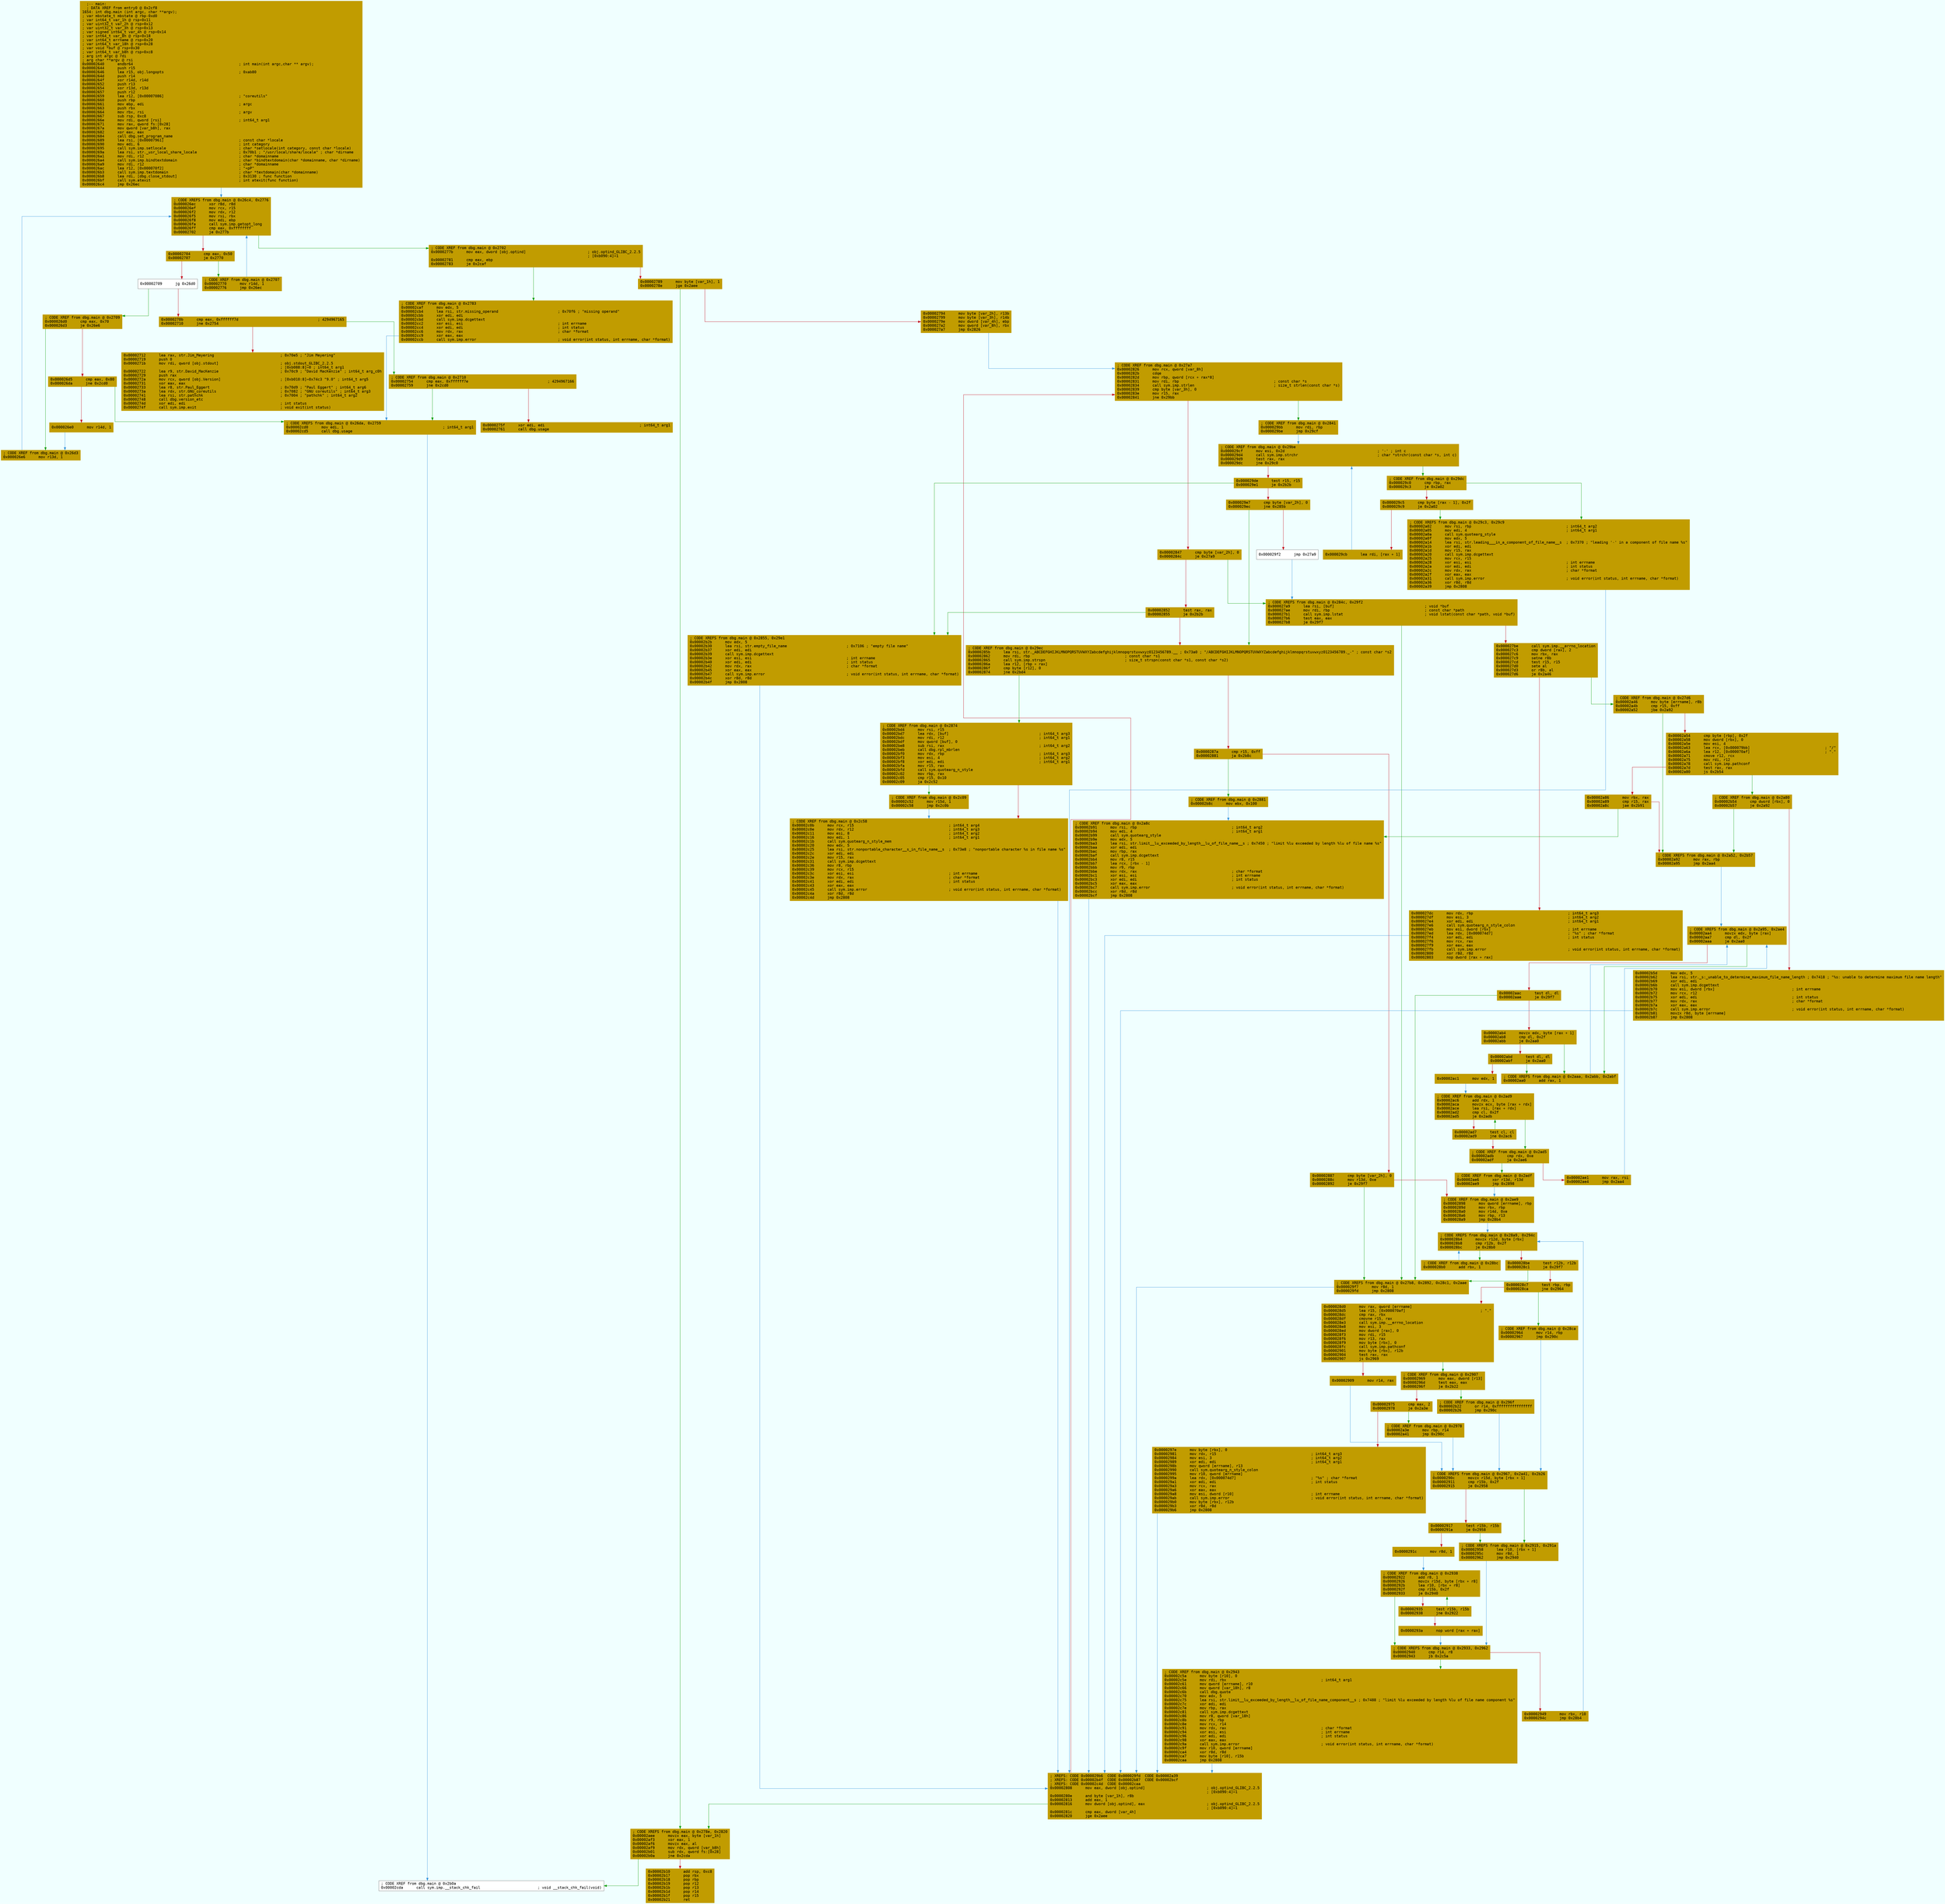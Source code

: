 digraph code {
	graph [bgcolor=azure fontsize=8 fontname="Courier" splines="ortho"];
	node [fillcolor=gray style=filled shape=box];
	edge [arrowhead="normal"];
	"0x00002640" [URL="dbg.main/0x00002640", fillcolor="#c19c00",color="#c19c00", fontname="Courier",label="  ;-- main:\l  ; DATA XREF from entry0 @ 0x2cf8\l1654: int dbg.main (int argc, char **argv);\l; var mbstate_t mbstate @ rbp-0xd0\l; var int64_t var_1h @ rsp+0x11\l; var uint32_t var_2h @ rsp+0x12\l; var uint32_t var_3h @ rsp+0x13\l; var signed int64_t var_4h @ rsp+0x14\l; var int64_t var_8h @ rsp+0x18\l; var int64_t errname @ rsp+0x20\l; var int64_t var_18h @ rsp+0x28\l; var void *buf @ rsp+0x30\l; var int64_t var_b8h @ rsp+0xc8\l; arg int argc @ rdi\l; arg char **argv @ rsi\l0x00002640      endbr64                                                ; int main(int argc,char ** argv);\l0x00002644      push r15\l0x00002646      lea r15, obj.longopts                                  ; 0xab80\l0x0000264d      push r14\l0x0000264f      xor r14d, r14d\l0x00002652      push r13\l0x00002654      xor r13d, r13d\l0x00002657      push r12\l0x00002659      lea r12, [0x00007086]                                  ; \"coreutils\"\l0x00002660      push rbp\l0x00002661      mov ebp, edi                                           ; argc\l0x00002663      push rbx\l0x00002664      mov rbx, rsi                                           ; argv\l0x00002667      sub rsp, 0xc8\l0x0000266e      mov rdi, qword [rsi]                                   ; int64_t arg1\l0x00002671      mov rax, qword fs:[0x28]\l0x0000267a      mov qword [var_b8h], rax\l0x00002682      xor eax, eax\l0x00002684      call dbg.set_program_name\l0x00002689      lea rsi, [0x00007961]                                  ; const char *locale\l0x00002690      mov edi, 6                                             ; int category\l0x00002695      call sym.imp.setlocale                                 ; char *setlocale(int category, const char *locale)\l0x0000269a      lea rsi, str._usr_local_share_locale                   ; 0x70b1 ; \"/usr/local/share/locale\" ; char *dirname\l0x000026a1      mov rdi, r12                                           ; char *domainname\l0x000026a4      call sym.imp.bindtextdomain                            ; char *bindtextdomain(char *domainname, char *dirname)\l0x000026a9      mov rdi, r12                                           ; char *domainname\l0x000026ac      lea r12, [0x000070f2]                                  ; \"+pP\"\l0x000026b3      call sym.imp.textdomain                                ; char *textdomain(char *domainname)\l0x000026b8      lea rdi, [dbg.close_stdout]                            ; 0x3130 ; func function\l0x000026bf      call sym.atexit                                        ; int atexit(func function)\l0x000026c4      jmp 0x26ec\l"]
	"0x000026d0" [URL="dbg.main/0x000026d0", fillcolor="#c19c00",color="#c19c00", fontname="Courier",label="; CODE XREF from dbg.main @ 0x2709\l0x000026d0      cmp eax, 0x70\l0x000026d3      je 0x26e6\l"]
	"0x000026d5" [URL="dbg.main/0x000026d5", fillcolor="#c19c00",color="#c19c00", fontname="Courier",label="0x000026d5      cmp eax, 0x80\l0x000026da      jne 0x2cd0\l"]
	"0x000026e0" [URL="dbg.main/0x000026e0", fillcolor="#c19c00",color="#c19c00", fontname="Courier",label="0x000026e0      mov r14d, 1\l"]
	"0x000026e6" [URL="dbg.main/0x000026e6", fillcolor="#c19c00",color="#c19c00", fontname="Courier",label="; CODE XREF from dbg.main @ 0x26d3\l0x000026e6      mov r13d, 1\l"]
	"0x000026ec" [URL="dbg.main/0x000026ec", fillcolor="#c19c00",color="#c19c00", fontname="Courier",label="; CODE XREFS from dbg.main @ 0x26c4, 0x2776\l0x000026ec      xor r8d, r8d\l0x000026ef      mov rcx, r15\l0x000026f2      mov rdx, r12\l0x000026f5      mov rsi, rbx\l0x000026f8      mov edi, ebp\l0x000026fa      call sym.imp.getopt_long\l0x000026ff      cmp eax, 0xffffffff\l0x00002702      je 0x277b\l"]
	"0x00002704" [URL="dbg.main/0x00002704", fillcolor="#c19c00",color="#c19c00", fontname="Courier",label="0x00002704      cmp eax, 0x50\l0x00002707      je 0x2770\l"]
	"0x00002709" [URL="dbg.main/0x00002709", fillcolor="white",color="#767676", fontname="Courier",label="0x00002709      jg 0x26d0\l"]
	"0x0000270b" [URL="dbg.main/0x0000270b", fillcolor="#c19c00",color="#c19c00", fontname="Courier",label="0x0000270b      cmp eax, 0xffffff7d                                    ; 4294967165\l0x00002710      jne 0x2754\l"]
	"0x00002712" [URL="dbg.main/0x00002712", fillcolor="#c19c00",color="#c19c00", fontname="Courier",label="0x00002712      lea rax, str.Jim_Meyering                              ; 0x70e5 ; \"Jim Meyering\"\l0x00002719      push 0\l0x0000271b      mov rdi, qword [obj.stdout]                            ; obj.stdout_GLIBC_2.2.5\l                                                                       ; [0xb088:8]=0 ; int64_t arg1\l0x00002722      lea r9, str.David_MacKenzie                            ; 0x70c9 ; \"David MacKenzie\" ; int64_t arg_c0h\l0x00002729      push rax\l0x0000272a      mov rcx, qword [obj.Version]                           ; [0xb010:8]=0x74c3 \"9.0\" ; int64_t arg5\l0x00002731      xor eax, eax\l0x00002733      lea r8, str.Paul_Eggert                                ; 0x70d9 ; \"Paul Eggert\" ; int64_t arg6\l0x0000273a      lea rdx, str.GNU_coreutils                             ; 0x7082 ; \"GNU coreutils\" ; int64_t arg3\l0x00002741      lea rsi, str.pathchk                                   ; 0x7004 ; \"pathchk\" ; int64_t arg2\l0x00002748      call dbg.version_etc\l0x0000274d      xor edi, edi                                           ; int status\l0x0000274f      call sym.imp.exit                                      ; void exit(int status)\l"]
	"0x00002754" [URL="dbg.main/0x00002754", fillcolor="#c19c00",color="#c19c00", fontname="Courier",label="; CODE XREF from dbg.main @ 0x2710\l0x00002754      cmp eax, 0xffffff7e                                    ; 4294967166\l0x00002759      jne 0x2cd0\l"]
	"0x0000275f" [URL="dbg.main/0x0000275f", fillcolor="#c19c00",color="#c19c00", fontname="Courier",label="0x0000275f      xor edi, edi                                           ; int64_t arg1\l0x00002761      call dbg.usage\l"]
	"0x00002770" [URL="dbg.main/0x00002770", fillcolor="#c19c00",color="#c19c00", fontname="Courier",label="; CODE XREF from dbg.main @ 0x2707\l0x00002770      mov r14d, 1\l0x00002776      jmp 0x26ec\l"]
	"0x0000277b" [URL="dbg.main/0x0000277b", fillcolor="#c19c00",color="#c19c00", fontname="Courier",label="; CODE XREF from dbg.main @ 0x2702\l0x0000277b      mov eax, dword [obj.optind]                            ; obj.optind_GLIBC_2.2.5\l                                                                       ; [0xb090:4]=1\l0x00002781      cmp eax, ebp\l0x00002783      je 0x2caf\l"]
	"0x00002789" [URL="dbg.main/0x00002789", fillcolor="#c19c00",color="#c19c00", fontname="Courier",label="0x00002789      mov byte [var_1h], 1\l0x0000278e      jge 0x2aee\l"]
	"0x00002794" [URL="dbg.main/0x00002794", fillcolor="#c19c00",color="#c19c00", fontname="Courier",label="0x00002794      mov byte [var_2h], r13b\l0x00002799      mov byte [var_3h], r14b\l0x0000279e      mov dword [var_4h], ebp\l0x000027a2      mov qword [var_8h], rbx\l0x000027a7      jmp 0x2826\l"]
	"0x000027a9" [URL="dbg.main/0x000027a9", fillcolor="#c19c00",color="#c19c00", fontname="Courier",label="; CODE XREFS from dbg.main @ 0x284c, 0x29f2\l0x000027a9      lea rsi, [buf]                                         ; void *buf\l0x000027ae      mov rdi, rbp                                           ; const char *path\l0x000027b1      call sym.imp.lstat                                     ; void lstat(const char *path, void *buf)\l0x000027b6      test eax, eax\l0x000027b8      je 0x29f7\l"]
	"0x000027be" [URL="dbg.main/0x000027be", fillcolor="#c19c00",color="#c19c00", fontname="Courier",label="0x000027be      call sym.imp.__errno_location\l0x000027c3      cmp dword [rax], 2\l0x000027c6      mov rbx, rax\l0x000027c9      setne r8b\l0x000027cd      test r15, r15\l0x000027d0      sete al\l0x000027d3      or r8b, al\l0x000027d6      je 0x2a46\l"]
	"0x000027dc" [URL="dbg.main/0x000027dc", fillcolor="#c19c00",color="#c19c00", fontname="Courier",label="0x000027dc      mov rdx, rbp                                           ; int64_t arg3\l0x000027df      mov esi, 3                                             ; int64_t arg2\l0x000027e4      xor edi, edi                                           ; int64_t arg1\l0x000027e6      call sym.quotearg_n_style_colon\l0x000027eb      mov esi, dword [rbx]                                   ; int errname\l0x000027ed      lea rdx, [0x000074d7]                                  ; \"%s\" ; char *format\l0x000027f4      xor edi, edi                                           ; int status\l0x000027f6      mov rcx, rax\l0x000027f9      xor eax, eax\l0x000027fb      call sym.imp.error                                     ; void error(int status, int errname, char *format)\l0x00002800      xor r8d, r8d\l0x00002803      nop dword [rax + rax]\l"]
	"0x00002808" [URL="dbg.main/0x00002808", fillcolor="#c19c00",color="#c19c00", fontname="Courier",label="; XREFS: CODE 0x000029b6  CODE 0x000029fd  CODE 0x00002a39  \l; XREFS: CODE 0x00002b4f  CODE 0x00002b87  CODE 0x00002bcf  \l; XREFS: CODE 0x00002c4d  CODE 0x00002caa  \l0x00002808      mov eax, dword [obj.optind]                            ; obj.optind_GLIBC_2.2.5\l                                                                       ; [0xb090:4]=1\l0x0000280e      and byte [var_1h], r8b\l0x00002813      add eax, 1\l0x00002816      mov dword [obj.optind], eax                            ; obj.optind_GLIBC_2.2.5\l                                                                       ; [0xb090:4]=1\l0x0000281c      cmp eax, dword [var_4h]\l0x00002820      jge 0x2aee\l"]
	"0x00002826" [URL="dbg.main/0x00002826", fillcolor="#c19c00",color="#c19c00", fontname="Courier",label="; CODE XREF from dbg.main @ 0x27a7\l0x00002826      mov rcx, qword [var_8h]\l0x0000282b      cdqe\l0x0000282d      mov rbp, qword [rcx + rax*8]\l0x00002831      mov rdi, rbp                                           ; const char *s\l0x00002834      call sym.imp.strlen                                    ; size_t strlen(const char *s)\l0x00002839      cmp byte [var_3h], 0\l0x0000283e      mov r15, rax\l0x00002841      jne 0x29bb\l"]
	"0x00002847" [URL="dbg.main/0x00002847", fillcolor="#c19c00",color="#c19c00", fontname="Courier",label="0x00002847      cmp byte [var_2h], 0\l0x0000284c      je 0x27a9\l"]
	"0x00002852" [URL="dbg.main/0x00002852", fillcolor="#c19c00",color="#c19c00", fontname="Courier",label="0x00002852      test rax, rax\l0x00002855      je 0x2b2b\l"]
	"0x0000285b" [URL="dbg.main/0x0000285b", fillcolor="#c19c00",color="#c19c00", fontname="Courier",label="; CODE XREF from dbg.main @ 0x29ec\l0x0000285b      lea rsi, str._ABCDEFGHIJKLMNOPQRSTUVWXYZabcdefghijklmnopqrstuvwxyz0123456789.__ ; 0x73a0 ; \"/ABCDEFGHIJKLMNOPQRSTUVWXYZabcdefghijklmnopqrstuvwxyz0123456789._-\" ; const char *s2\l0x00002862      mov rdi, rbp                                           ; const char *s1\l0x00002865      call sym.imp.strspn                                    ; size_t strspn(const char *s1, const char *s2)\l0x0000286a      lea r12, [rbp + rax]\l0x0000286f      cmp byte [r12], 0\l0x00002874      jne 0x2bd4\l"]
	"0x0000287a" [URL="dbg.main/0x0000287a", fillcolor="#c19c00",color="#c19c00", fontname="Courier",label="0x0000287a      cmp r15, 0xff\l0x00002881      ja 0x2b8c\l"]
	"0x00002887" [URL="dbg.main/0x00002887", fillcolor="#c19c00",color="#c19c00", fontname="Courier",label="0x00002887      cmp byte [var_2h], 0\l0x0000288c      mov r13d, 0xe\l0x00002892      je 0x29f7\l"]
	"0x00002898" [URL="dbg.main/0x00002898", fillcolor="#c19c00",color="#c19c00", fontname="Courier",label="; CODE XREF from dbg.main @ 0x2ae9\l0x00002898      mov qword [errname], rbp\l0x0000289d      mov rbx, rbp\l0x000028a0      mov r14d, 0xe\l0x000028a6      mov rbp, r13\l0x000028a9      jmp 0x28b4\l"]
	"0x000028b0" [URL="dbg.main/0x000028b0", fillcolor="#c19c00",color="#c19c00", fontname="Courier",label="; CODE XREF from dbg.main @ 0x28bc\l0x000028b0      add rbx, 1\l"]
	"0x000028b4" [URL="dbg.main/0x000028b4", fillcolor="#c19c00",color="#c19c00", fontname="Courier",label="; CODE XREFS from dbg.main @ 0x28a9, 0x294c\l0x000028b4      movzx r12d, byte [rbx]\l0x000028b8      cmp r12b, 0x2f\l0x000028bc      je 0x28b0\l"]
	"0x000028be" [URL="dbg.main/0x000028be", fillcolor="#c19c00",color="#c19c00", fontname="Courier",label="0x000028be      test r12b, r12b\l0x000028c1      je 0x29f7\l"]
	"0x000028c7" [URL="dbg.main/0x000028c7", fillcolor="#c19c00",color="#c19c00", fontname="Courier",label="0x000028c7      test rbp, rbp\l0x000028ca      jne 0x2964\l"]
	"0x000028d0" [URL="dbg.main/0x000028d0", fillcolor="#c19c00",color="#c19c00", fontname="Courier",label="0x000028d0      mov rax, qword [errname]\l0x000028d5      lea r15, [0x000070af]                                  ; \".\"\l0x000028dc      cmp rax, rbx\l0x000028df      cmovne r15, rax\l0x000028e3      call sym.imp.__errno_location\l0x000028e8      mov esi, 3\l0x000028ed      mov dword [rax], 0\l0x000028f3      mov rdi, r15\l0x000028f6      mov r13, rax\l0x000028f9      mov byte [rbx], 0\l0x000028fc      call sym.imp.pathconf\l0x00002901      mov byte [rbx], r12b\l0x00002904      test rax, rax\l0x00002907      js 0x2969\l"]
	"0x00002909" [URL="dbg.main/0x00002909", fillcolor="#c19c00",color="#c19c00", fontname="Courier",label="0x00002909      mov r14, rax\l"]
	"0x0000290c" [URL="dbg.main/0x0000290c", fillcolor="#c19c00",color="#c19c00", fontname="Courier",label="; CODE XREFS from dbg.main @ 0x2967, 0x2a41, 0x2b26\l0x0000290c      movzx r15d, byte [rbx + 1]\l0x00002911      cmp r15b, 0x2f\l0x00002915      je 0x2958\l"]
	"0x00002917" [URL="dbg.main/0x00002917", fillcolor="#c19c00",color="#c19c00", fontname="Courier",label="0x00002917      test r15b, r15b\l0x0000291a      je 0x2958\l"]
	"0x0000291c" [URL="dbg.main/0x0000291c", fillcolor="#c19c00",color="#c19c00", fontname="Courier",label="0x0000291c      mov r8d, 1\l"]
	"0x00002922" [URL="dbg.main/0x00002922", fillcolor="#c19c00",color="#c19c00", fontname="Courier",label="; CODE XREF from dbg.main @ 0x2938\l0x00002922      add r8, 1\l0x00002926      movzx r15d, byte [rbx + r8]\l0x0000292b      lea r10, [rbx + r8]\l0x0000292f      cmp r15b, 0x2f\l0x00002933      je 0x2940\l"]
	"0x00002935" [URL="dbg.main/0x00002935", fillcolor="#c19c00",color="#c19c00", fontname="Courier",label="0x00002935      test r15b, r15b\l0x00002938      jne 0x2922\l"]
	"0x0000293a" [URL="dbg.main/0x0000293a", fillcolor="#c19c00",color="#c19c00", fontname="Courier",label="0x0000293a      nop word [rax + rax]\l"]
	"0x00002940" [URL="dbg.main/0x00002940", fillcolor="#c19c00",color="#c19c00", fontname="Courier",label="; CODE XREFS from dbg.main @ 0x2933, 0x2962\l0x00002940      cmp r14, r8\l0x00002943      jb 0x2c5a\l"]
	"0x00002949" [URL="dbg.main/0x00002949", fillcolor="#c19c00",color="#c19c00", fontname="Courier",label="0x00002949      mov rbx, r10\l0x0000294c      jmp 0x28b4\l"]
	"0x00002958" [URL="dbg.main/0x00002958", fillcolor="#c19c00",color="#c19c00", fontname="Courier",label="; CODE XREFS from dbg.main @ 0x2915, 0x291a\l0x00002958      lea r10, [rbx + 1]\l0x0000295c      mov r8d, 1\l0x00002962      jmp 0x2940\l"]
	"0x00002964" [URL="dbg.main/0x00002964", fillcolor="#c19c00",color="#c19c00", fontname="Courier",label="; CODE XREF from dbg.main @ 0x28ca\l0x00002964      mov r14, rbp\l0x00002967      jmp 0x290c\l"]
	"0x00002969" [URL="dbg.main/0x00002969", fillcolor="#c19c00",color="#c19c00", fontname="Courier",label="; CODE XREF from dbg.main @ 0x2907\l0x00002969      mov eax, dword [r13]\l0x0000296d      test eax, eax\l0x0000296f      je 0x2b22\l"]
	"0x00002975" [URL="dbg.main/0x00002975", fillcolor="#c19c00",color="#c19c00", fontname="Courier",label="0x00002975      cmp eax, 2\l0x00002978      je 0x2a3e\l"]
	"0x0000297e" [URL="dbg.main/0x0000297e", fillcolor="#c19c00",color="#c19c00", fontname="Courier",label="0x0000297e      mov byte [rbx], 0\l0x00002981      mov rdx, r15                                           ; int64_t arg3\l0x00002984      mov esi, 3                                             ; int64_t arg2\l0x00002989      xor edi, edi                                           ; int64_t arg1\l0x0000298b      mov qword [errname], r13\l0x00002990      call sym.quotearg_n_style_colon\l0x00002995      mov r10, qword [errname]\l0x0000299a      lea rdx, [0x000074d7]                                  ; \"%s\" ; char *format\l0x000029a1      xor edi, edi                                           ; int status\l0x000029a3      mov rcx, rax\l0x000029a6      xor eax, eax\l0x000029a8      mov esi, dword [r10]                                   ; int errname\l0x000029ab      call sym.imp.error                                     ; void error(int status, int errname, char *format)\l0x000029b0      mov byte [rbx], r12b\l0x000029b3      xor r8d, r8d\l0x000029b6      jmp 0x2808\l"]
	"0x000029bb" [URL="dbg.main/0x000029bb", fillcolor="#c19c00",color="#c19c00", fontname="Courier",label="; CODE XREF from dbg.main @ 0x2841\l0x000029bb      mov rdi, rbp\l0x000029be      jmp 0x29cf\l"]
	"0x000029c0" [URL="dbg.main/0x000029c0", fillcolor="#c19c00",color="#c19c00", fontname="Courier",label="; CODE XREF from dbg.main @ 0x29dc\l0x000029c0      cmp rbp, rax\l0x000029c3      je 0x2a02\l"]
	"0x000029c5" [URL="dbg.main/0x000029c5", fillcolor="#c19c00",color="#c19c00", fontname="Courier",label="0x000029c5      cmp byte [rax - 1], 0x2f\l0x000029c9      je 0x2a02\l"]
	"0x000029cb" [URL="dbg.main/0x000029cb", fillcolor="#c19c00",color="#c19c00", fontname="Courier",label="0x000029cb      lea rdi, [rax + 1]\l"]
	"0x000029cf" [URL="dbg.main/0x000029cf", fillcolor="#c19c00",color="#c19c00", fontname="Courier",label="; CODE XREF from dbg.main @ 0x29be\l0x000029cf      mov esi, 0x2d                                          ; '-' ; int c\l0x000029d4      call sym.imp.strchr                                    ; char *strchr(const char *s, int c)\l0x000029d9      test rax, rax\l0x000029dc      jne 0x29c0\l"]
	"0x000029de" [URL="dbg.main/0x000029de", fillcolor="#c19c00",color="#c19c00", fontname="Courier",label="0x000029de      test r15, r15\l0x000029e1      je 0x2b2b\l"]
	"0x000029e7" [URL="dbg.main/0x000029e7", fillcolor="#c19c00",color="#c19c00", fontname="Courier",label="0x000029e7      cmp byte [var_2h], 0\l0x000029ec      jne 0x285b\l"]
	"0x000029f2" [URL="dbg.main/0x000029f2", fillcolor="white",color="#767676", fontname="Courier",label="0x000029f2      jmp 0x27a9\l"]
	"0x000029f7" [URL="dbg.main/0x000029f7", fillcolor="#c19c00",color="#c19c00", fontname="Courier",label="; CODE XREFS from dbg.main @ 0x27b8, 0x2892, 0x28c1, 0x2aae\l0x000029f7      mov r8d, 1\l0x000029fd      jmp 0x2808\l"]
	"0x00002a02" [URL="dbg.main/0x00002a02", fillcolor="#c19c00",color="#c19c00", fontname="Courier",label="; CODE XREFS from dbg.main @ 0x29c3, 0x29c9\l0x00002a02      mov rsi, rbp                                           ; int64_t arg2\l0x00002a05      mov edi, 4                                             ; int64_t arg1\l0x00002a0a      call sym.quotearg_style\l0x00002a0f      mov edx, 5\l0x00002a14      lea rsi, str.leading___in_a_component_of_file_name__s  ; 0x7370 ; \"leading '-' in a component of file name %s\"\l0x00002a1b      xor edi, edi\l0x00002a1d      mov r15, rax\l0x00002a20      call sym.imp.dcgettext\l0x00002a25      mov rcx, r15\l0x00002a28      xor esi, esi                                           ; int errname\l0x00002a2a      xor edi, edi                                           ; int status\l0x00002a2c      mov rdx, rax                                           ; char *format\l0x00002a2f      xor eax, eax\l0x00002a31      call sym.imp.error                                     ; void error(int status, int errname, char *format)\l0x00002a36      xor r8d, r8d\l0x00002a39      jmp 0x2808\l"]
	"0x00002a3e" [URL="dbg.main/0x00002a3e", fillcolor="#c19c00",color="#c19c00", fontname="Courier",label="; CODE XREF from dbg.main @ 0x2978\l0x00002a3e      mov rbp, r14\l0x00002a41      jmp 0x290c\l"]
	"0x00002a46" [URL="dbg.main/0x00002a46", fillcolor="#c19c00",color="#c19c00", fontname="Courier",label="; CODE XREF from dbg.main @ 0x27d6\l0x00002a46      mov byte [errname], r8b\l0x00002a4b      cmp r15, 0xff\l0x00002a52      jbe 0x2a92\l"]
	"0x00002a54" [URL="dbg.main/0x00002a54", fillcolor="#c19c00",color="#c19c00", fontname="Courier",label="0x00002a54      cmp byte [rbp], 0x2f\l0x00002a58      mov dword [rbx], 0\l0x00002a5e      mov esi, 4\l0x00002a63      lea rcx, [0x000079bb]                                  ; \"/\"\l0x00002a6a      lea r12, [0x000070af]                                  ; \".\"\l0x00002a71      cmove r12, rcx\l0x00002a75      mov rdi, r12\l0x00002a78      call sym.imp.pathconf\l0x00002a7d      test rax, rax\l0x00002a80      js 0x2b54\l"]
	"0x00002a86" [URL="dbg.main/0x00002a86", fillcolor="#c19c00",color="#c19c00", fontname="Courier",label="0x00002a86      mov rbx, rax\l0x00002a89      cmp r15, rax\l0x00002a8c      jae 0x2b91\l"]
	"0x00002a92" [URL="dbg.main/0x00002a92", fillcolor="#c19c00",color="#c19c00", fontname="Courier",label="; CODE XREFS from dbg.main @ 0x2a52, 0x2b57\l0x00002a92      mov rax, rbp\l0x00002a95      jmp 0x2aa4\l"]
	"0x00002aa0" [URL="dbg.main/0x00002aa0", fillcolor="#c19c00",color="#c19c00", fontname="Courier",label="; CODE XREFS from dbg.main @ 0x2aaa, 0x2abb, 0x2abf\l0x00002aa0      add rax, 1\l"]
	"0x00002aa4" [URL="dbg.main/0x00002aa4", fillcolor="#c19c00",color="#c19c00", fontname="Courier",label="; CODE XREFS from dbg.main @ 0x2a95, 0x2ae4\l0x00002aa4      movzx edx, byte [rax]\l0x00002aa7      cmp dl, 0x2f\l0x00002aaa      je 0x2aa0\l"]
	"0x00002aac" [URL="dbg.main/0x00002aac", fillcolor="#c19c00",color="#c19c00", fontname="Courier",label="0x00002aac      test dl, dl\l0x00002aae      je 0x29f7\l"]
	"0x00002ab4" [URL="dbg.main/0x00002ab4", fillcolor="#c19c00",color="#c19c00", fontname="Courier",label="0x00002ab4      movzx edx, byte [rax + 1]\l0x00002ab8      cmp dl, 0x2f\l0x00002abb      je 0x2aa0\l"]
	"0x00002abd" [URL="dbg.main/0x00002abd", fillcolor="#c19c00",color="#c19c00", fontname="Courier",label="0x00002abd      test dl, dl\l0x00002abf      je 0x2aa0\l"]
	"0x00002ac1" [URL="dbg.main/0x00002ac1", fillcolor="#c19c00",color="#c19c00", fontname="Courier",label="0x00002ac1      mov edx, 1\l"]
	"0x00002ac6" [URL="dbg.main/0x00002ac6", fillcolor="#c19c00",color="#c19c00", fontname="Courier",label="; CODE XREF from dbg.main @ 0x2ad9\l0x00002ac6      add rdx, 1\l0x00002aca      movzx ecx, byte [rax + rdx]\l0x00002ace      lea rsi, [rax + rdx]\l0x00002ad2      cmp cl, 0x2f\l0x00002ad5      je 0x2adb\l"]
	"0x00002ad7" [URL="dbg.main/0x00002ad7", fillcolor="#c19c00",color="#c19c00", fontname="Courier",label="0x00002ad7      test cl, cl\l0x00002ad9      jne 0x2ac6\l"]
	"0x00002adb" [URL="dbg.main/0x00002adb", fillcolor="#c19c00",color="#c19c00", fontname="Courier",label="; CODE XREF from dbg.main @ 0x2ad5\l0x00002adb      cmp rdx, 0xe\l0x00002adf      ja 0x2ae6\l"]
	"0x00002ae1" [URL="dbg.main/0x00002ae1", fillcolor="#c19c00",color="#c19c00", fontname="Courier",label="0x00002ae1      mov rax, rsi\l0x00002ae4      jmp 0x2aa4\l"]
	"0x00002ae6" [URL="dbg.main/0x00002ae6", fillcolor="#c19c00",color="#c19c00", fontname="Courier",label="; CODE XREF from dbg.main @ 0x2adf\l0x00002ae6      xor r13d, r13d\l0x00002ae9      jmp 0x2898\l"]
	"0x00002aee" [URL="dbg.main/0x00002aee", fillcolor="#c19c00",color="#c19c00", fontname="Courier",label="; CODE XREFS from dbg.main @ 0x278e, 0x2820\l0x00002aee      movzx eax, byte [var_1h]\l0x00002af3      xor eax, 1\l0x00002af6      movzx eax, al\l0x00002af9      mov rdx, qword [var_b8h]\l0x00002b01      sub rdx, qword fs:[0x28]\l0x00002b0a      jne 0x2cda\l"]
	"0x00002b10" [URL="dbg.main/0x00002b10", fillcolor="#c19c00",color="#c19c00", fontname="Courier",label="0x00002b10      add rsp, 0xc8\l0x00002b17      pop rbx\l0x00002b18      pop rbp\l0x00002b19      pop r12\l0x00002b1b      pop r13\l0x00002b1d      pop r14\l0x00002b1f      pop r15\l0x00002b21      ret\l"]
	"0x00002b22" [URL="dbg.main/0x00002b22", fillcolor="#c19c00",color="#c19c00", fontname="Courier",label="; CODE XREF from dbg.main @ 0x296f\l0x00002b22      or r14, 0xffffffffffffffff\l0x00002b26      jmp 0x290c\l"]
	"0x00002b2b" [URL="dbg.main/0x00002b2b", fillcolor="#c19c00",color="#c19c00", fontname="Courier",label="; CODE XREFS from dbg.main @ 0x2855, 0x29e1\l0x00002b2b      mov edx, 5\l0x00002b30      lea rsi, str.empty_file_name                           ; 0x7106 ; \"empty file name\"\l0x00002b37      xor edi, edi\l0x00002b39      call sym.imp.dcgettext\l0x00002b3e      xor esi, esi                                           ; int errname\l0x00002b40      xor edi, edi                                           ; int status\l0x00002b42      mov rdx, rax                                           ; char *format\l0x00002b45      xor eax, eax\l0x00002b47      call sym.imp.error                                     ; void error(int status, int errname, char *format)\l0x00002b4c      xor r8d, r8d\l0x00002b4f      jmp 0x2808\l"]
	"0x00002b54" [URL="dbg.main/0x00002b54", fillcolor="#c19c00",color="#c19c00", fontname="Courier",label="; CODE XREF from dbg.main @ 0x2a80\l0x00002b54      cmp dword [rbx], 0\l0x00002b57      je 0x2a92\l"]
	"0x00002b5d" [URL="dbg.main/0x00002b5d", fillcolor="#c19c00",color="#c19c00", fontname="Courier",label="0x00002b5d      mov edx, 5\l0x00002b62      lea rsi, str._s:_unable_to_determine_maximum_file_name_length ; 0x7418 ; \"%s: unable to determine maximum file name length\"\l0x00002b69      xor edi, edi\l0x00002b6b      call sym.imp.dcgettext\l0x00002b70      mov esi, dword [rbx]                                   ; int errname\l0x00002b72      mov rcx, r12\l0x00002b75      xor edi, edi                                           ; int status\l0x00002b77      mov rdx, rax                                           ; char *format\l0x00002b7a      xor eax, eax\l0x00002b7c      call sym.imp.error                                     ; void error(int status, int errname, char *format)\l0x00002b81      movzx r8d, byte [errname]\l0x00002b87      jmp 0x2808\l"]
	"0x00002b8c" [URL="dbg.main/0x00002b8c", fillcolor="#c19c00",color="#c19c00", fontname="Courier",label="; CODE XREF from dbg.main @ 0x2881\l0x00002b8c      mov ebx, 0x100\l"]
	"0x00002b91" [URL="dbg.main/0x00002b91", fillcolor="#c19c00",color="#c19c00", fontname="Courier",label="; CODE XREF from dbg.main @ 0x2a8c\l0x00002b91      mov rsi, rbp                                           ; int64_t arg2\l0x00002b94      mov edi, 4                                             ; int64_t arg1\l0x00002b99      call sym.quotearg_style\l0x00002b9e      mov edx, 5\l0x00002ba3      lea rsi, str.limit__lu_exceeded_by_length__lu_of_file_name__s ; 0x7450 ; \"limit %lu exceeded by length %lu of file name %s\"\l0x00002baa      xor edi, edi\l0x00002bac      mov rbp, rax\l0x00002baf      call sym.imp.dcgettext\l0x00002bb4      mov r8, r15\l0x00002bb7      lea rcx, [rbx - 1]\l0x00002bbb      mov r9, rbp\l0x00002bbe      mov rdx, rax                                           ; char *format\l0x00002bc1      xor esi, esi                                           ; int errname\l0x00002bc3      xor edi, edi                                           ; int status\l0x00002bc5      xor eax, eax\l0x00002bc7      call sym.imp.error                                     ; void error(int status, int errname, char *format)\l0x00002bcc      xor r8d, r8d\l0x00002bcf      jmp 0x2808\l"]
	"0x00002bd4" [URL="dbg.main/0x00002bd4", fillcolor="#c19c00",color="#c19c00", fontname="Courier",label="; CODE XREF from dbg.main @ 0x2874\l0x00002bd4      mov rsi, r15\l0x00002bd7      lea rdx, [buf]                                         ; int64_t arg3\l0x00002bdc      mov rdi, r12                                           ; int64_t arg1\l0x00002bdf      mov qword [buf], 0\l0x00002be8      sub rsi, rax                                           ; int64_t arg2\l0x00002beb      call dbg.rpl_mbrlen\l0x00002bf0      mov rdx, rbp                                           ; int64_t arg3\l0x00002bf3      mov esi, 4                                             ; int64_t arg2\l0x00002bf8      xor edi, edi                                           ; int64_t arg1\l0x00002bfa      mov r15, rax\l0x00002bfd      call sym.quotearg_n_style\l0x00002c02      mov rbp, rax\l0x00002c05      cmp r15, 0x10\l0x00002c09      ja 0x2c52\l"]
	"0x00002c0b" [URL="dbg.main/0x00002c0b", fillcolor="#c19c00",color="#c19c00", fontname="Courier",label="; CODE XREF from dbg.main @ 0x2c58\l0x00002c0b      mov rcx, r15                                           ; int64_t arg4\l0x00002c0e      mov rdx, r12                                           ; int64_t arg3\l0x00002c11      mov esi, 8                                             ; int64_t arg2\l0x00002c16      mov edi, 1                                             ; int64_t arg1\l0x00002c1b      call sym.quotearg_n_style_mem\l0x00002c20      mov edx, 5\l0x00002c25      lea rsi, str.nonportable_character__s_in_file_name__s  ; 0x73e8 ; \"nonportable character %s in file name %s\"\l0x00002c2c      xor edi, edi\l0x00002c2e      mov r15, rax\l0x00002c31      call sym.imp.dcgettext\l0x00002c36      mov r8, rbp\l0x00002c39      mov rcx, r15\l0x00002c3c      xor esi, esi                                           ; int errname\l0x00002c3e      mov rdx, rax                                           ; char *format\l0x00002c41      xor edi, edi                                           ; int status\l0x00002c43      xor eax, eax\l0x00002c45      call sym.imp.error                                     ; void error(int status, int errname, char *format)\l0x00002c4a      xor r8d, r8d\l0x00002c4d      jmp 0x2808\l"]
	"0x00002c52" [URL="dbg.main/0x00002c52", fillcolor="#c19c00",color="#c19c00", fontname="Courier",label="; CODE XREF from dbg.main @ 0x2c09\l0x00002c52      mov r15d, 1\l0x00002c58      jmp 0x2c0b\l"]
	"0x00002c5a" [URL="dbg.main/0x00002c5a", fillcolor="#c19c00",color="#c19c00", fontname="Courier",label="; CODE XREF from dbg.main @ 0x2943\l0x00002c5a      mov byte [r10], 0\l0x00002c5e      mov rdi, rbx                                           ; int64_t arg1\l0x00002c61      mov qword [errname], r10\l0x00002c66      mov qword [var_18h], r8\l0x00002c6b      call dbg.quote\l0x00002c70      mov edx, 5\l0x00002c75      lea rsi, str.limit__lu_exceeded_by_length__lu_of_file_name_component__s ; 0x7488 ; \"limit %lu exceeded by length %lu of file name component %s\"\l0x00002c7c      xor edi, edi\l0x00002c7e      mov rbp, rax\l0x00002c81      call sym.imp.dcgettext\l0x00002c86      mov r8, qword [var_18h]\l0x00002c8b      mov r9, rbp\l0x00002c8e      mov rcx, r14\l0x00002c91      mov rdx, rax                                           ; char *format\l0x00002c94      xor esi, esi                                           ; int errname\l0x00002c96      xor edi, edi                                           ; int status\l0x00002c98      xor eax, eax\l0x00002c9a      call sym.imp.error                                     ; void error(int status, int errname, char *format)\l0x00002c9f      mov r10, qword [errname]\l0x00002ca4      xor r8d, r8d\l0x00002ca7      mov byte [r10], r15b\l0x00002caa      jmp 0x2808\l"]
	"0x00002caf" [URL="dbg.main/0x00002caf", fillcolor="#c19c00",color="#c19c00", fontname="Courier",label="; CODE XREF from dbg.main @ 0x2783\l0x00002caf      mov edx, 5\l0x00002cb4      lea rsi, str.missing_operand                           ; 0x70f6 ; \"missing operand\"\l0x00002cbb      xor edi, edi\l0x00002cbd      call sym.imp.dcgettext\l0x00002cc2      xor esi, esi                                           ; int errname\l0x00002cc4      xor edi, edi                                           ; int status\l0x00002cc6      mov rdx, rax                                           ; char *format\l0x00002cc9      xor eax, eax\l0x00002ccb      call sym.imp.error                                     ; void error(int status, int errname, char *format)\l"]
	"0x00002cd0" [URL="dbg.main/0x00002cd0", fillcolor="#c19c00",color="#c19c00", fontname="Courier",label="; CODE XREFS from dbg.main @ 0x26da, 0x2759\l0x00002cd0      mov edi, 1                                             ; int64_t arg1\l0x00002cd5      call dbg.usage\l"]
	"0x00002cda" [URL="dbg.main/0x00002cda", fillcolor="white",color="#767676", fontname="Courier",label="; CODE XREF from dbg.main @ 0x2b0a\l0x00002cda      call sym.imp.__stack_chk_fail                          ; void __stack_chk_fail(void)\l"]
        "0x00002640" -> "0x000026ec" [color="#3a96dd"];
        "0x000026d0" -> "0x000026e6" [color="#13a10e"];
        "0x000026d0" -> "0x000026d5" [color="#c50f1f"];
        "0x000026d5" -> "0x00002cd0" [color="#13a10e"];
        "0x000026d5" -> "0x000026e0" [color="#c50f1f"];
        "0x000026e0" -> "0x000026e6" [color="#3a96dd"];
        "0x000026e6" -> "0x000026ec" [color="#3a96dd"];
        "0x000026ec" -> "0x0000277b" [color="#13a10e"];
        "0x000026ec" -> "0x00002704" [color="#c50f1f"];
        "0x00002704" -> "0x00002770" [color="#13a10e"];
        "0x00002704" -> "0x00002709" [color="#c50f1f"];
        "0x00002709" -> "0x000026d0" [color="#13a10e"];
        "0x00002709" -> "0x0000270b" [color="#c50f1f"];
        "0x0000270b" -> "0x00002754" [color="#13a10e"];
        "0x0000270b" -> "0x00002712" [color="#c50f1f"];
        "0x00002754" -> "0x00002cd0" [color="#13a10e"];
        "0x00002754" -> "0x0000275f" [color="#c50f1f"];
        "0x00002770" -> "0x000026ec" [color="#3a96dd"];
        "0x0000277b" -> "0x00002caf" [color="#13a10e"];
        "0x0000277b" -> "0x00002789" [color="#c50f1f"];
        "0x00002789" -> "0x00002aee" [color="#13a10e"];
        "0x00002789" -> "0x00002794" [color="#c50f1f"];
        "0x00002794" -> "0x00002826" [color="#3a96dd"];
        "0x000027a9" -> "0x000029f7" [color="#13a10e"];
        "0x000027a9" -> "0x000027be" [color="#c50f1f"];
        "0x000027be" -> "0x00002a46" [color="#13a10e"];
        "0x000027be" -> "0x000027dc" [color="#c50f1f"];
        "0x000027dc" -> "0x00002808" [color="#3a96dd"];
        "0x00002808" -> "0x00002aee" [color="#13a10e"];
        "0x00002808" -> "0x00002826" [color="#c50f1f"];
        "0x00002826" -> "0x000029bb" [color="#13a10e"];
        "0x00002826" -> "0x00002847" [color="#c50f1f"];
        "0x00002847" -> "0x000027a9" [color="#13a10e"];
        "0x00002847" -> "0x00002852" [color="#c50f1f"];
        "0x00002852" -> "0x00002b2b" [color="#13a10e"];
        "0x00002852" -> "0x0000285b" [color="#c50f1f"];
        "0x0000285b" -> "0x00002bd4" [color="#13a10e"];
        "0x0000285b" -> "0x0000287a" [color="#c50f1f"];
        "0x0000287a" -> "0x00002b8c" [color="#13a10e"];
        "0x0000287a" -> "0x00002887" [color="#c50f1f"];
        "0x00002887" -> "0x000029f7" [color="#13a10e"];
        "0x00002887" -> "0x00002898" [color="#c50f1f"];
        "0x00002898" -> "0x000028b4" [color="#3a96dd"];
        "0x000028b0" -> "0x000028b4" [color="#3a96dd"];
        "0x000028b4" -> "0x000028b0" [color="#13a10e"];
        "0x000028b4" -> "0x000028be" [color="#c50f1f"];
        "0x000028be" -> "0x000029f7" [color="#13a10e"];
        "0x000028be" -> "0x000028c7" [color="#c50f1f"];
        "0x000028c7" -> "0x00002964" [color="#13a10e"];
        "0x000028c7" -> "0x000028d0" [color="#c50f1f"];
        "0x000028d0" -> "0x00002969" [color="#13a10e"];
        "0x000028d0" -> "0x00002909" [color="#c50f1f"];
        "0x00002909" -> "0x0000290c" [color="#3a96dd"];
        "0x0000290c" -> "0x00002958" [color="#13a10e"];
        "0x0000290c" -> "0x00002917" [color="#c50f1f"];
        "0x00002917" -> "0x00002958" [color="#13a10e"];
        "0x00002917" -> "0x0000291c" [color="#c50f1f"];
        "0x0000291c" -> "0x00002922" [color="#3a96dd"];
        "0x00002922" -> "0x00002940" [color="#13a10e"];
        "0x00002922" -> "0x00002935" [color="#c50f1f"];
        "0x00002935" -> "0x00002922" [color="#13a10e"];
        "0x00002935" -> "0x0000293a" [color="#c50f1f"];
        "0x0000293a" -> "0x00002940" [color="#3a96dd"];
        "0x00002940" -> "0x00002c5a" [color="#13a10e"];
        "0x00002940" -> "0x00002949" [color="#c50f1f"];
        "0x00002949" -> "0x000028b4" [color="#3a96dd"];
        "0x00002958" -> "0x00002940" [color="#3a96dd"];
        "0x00002964" -> "0x0000290c" [color="#3a96dd"];
        "0x00002969" -> "0x00002b22" [color="#13a10e"];
        "0x00002969" -> "0x00002975" [color="#c50f1f"];
        "0x00002975" -> "0x00002a3e" [color="#13a10e"];
        "0x00002975" -> "0x0000297e" [color="#c50f1f"];
        "0x0000297e" -> "0x00002808" [color="#3a96dd"];
        "0x000029bb" -> "0x000029cf" [color="#3a96dd"];
        "0x000029c0" -> "0x00002a02" [color="#13a10e"];
        "0x000029c0" -> "0x000029c5" [color="#c50f1f"];
        "0x000029c5" -> "0x00002a02" [color="#13a10e"];
        "0x000029c5" -> "0x000029cb" [color="#c50f1f"];
        "0x000029cb" -> "0x000029cf" [color="#3a96dd"];
        "0x000029cf" -> "0x000029c0" [color="#13a10e"];
        "0x000029cf" -> "0x000029de" [color="#c50f1f"];
        "0x000029de" -> "0x00002b2b" [color="#13a10e"];
        "0x000029de" -> "0x000029e7" [color="#c50f1f"];
        "0x000029e7" -> "0x0000285b" [color="#13a10e"];
        "0x000029e7" -> "0x000029f2" [color="#c50f1f"];
        "0x000029f2" -> "0x000027a9" [color="#3a96dd"];
        "0x000029f7" -> "0x00002808" [color="#3a96dd"];
        "0x00002a02" -> "0x00002808" [color="#3a96dd"];
        "0x00002a3e" -> "0x0000290c" [color="#3a96dd"];
        "0x00002a46" -> "0x00002a92" [color="#13a10e"];
        "0x00002a46" -> "0x00002a54" [color="#c50f1f"];
        "0x00002a54" -> "0x00002b54" [color="#13a10e"];
        "0x00002a54" -> "0x00002a86" [color="#c50f1f"];
        "0x00002a86" -> "0x00002b91" [color="#13a10e"];
        "0x00002a86" -> "0x00002a92" [color="#c50f1f"];
        "0x00002a92" -> "0x00002aa4" [color="#3a96dd"];
        "0x00002aa0" -> "0x00002aa4" [color="#3a96dd"];
        "0x00002aa4" -> "0x00002aa0" [color="#13a10e"];
        "0x00002aa4" -> "0x00002aac" [color="#c50f1f"];
        "0x00002aac" -> "0x000029f7" [color="#13a10e"];
        "0x00002aac" -> "0x00002ab4" [color="#c50f1f"];
        "0x00002ab4" -> "0x00002aa0" [color="#13a10e"];
        "0x00002ab4" -> "0x00002abd" [color="#c50f1f"];
        "0x00002abd" -> "0x00002aa0" [color="#13a10e"];
        "0x00002abd" -> "0x00002ac1" [color="#c50f1f"];
        "0x00002ac1" -> "0x00002ac6" [color="#3a96dd"];
        "0x00002ac6" -> "0x00002adb" [color="#13a10e"];
        "0x00002ac6" -> "0x00002ad7" [color="#c50f1f"];
        "0x00002ad7" -> "0x00002ac6" [color="#13a10e"];
        "0x00002ad7" -> "0x00002adb" [color="#c50f1f"];
        "0x00002adb" -> "0x00002ae6" [color="#13a10e"];
        "0x00002adb" -> "0x00002ae1" [color="#c50f1f"];
        "0x00002ae1" -> "0x00002aa4" [color="#3a96dd"];
        "0x00002ae6" -> "0x00002898" [color="#3a96dd"];
        "0x00002aee" -> "0x00002cda" [color="#13a10e"];
        "0x00002aee" -> "0x00002b10" [color="#c50f1f"];
        "0x00002b22" -> "0x0000290c" [color="#3a96dd"];
        "0x00002b2b" -> "0x00002808" [color="#3a96dd"];
        "0x00002b54" -> "0x00002a92" [color="#13a10e"];
        "0x00002b54" -> "0x00002b5d" [color="#c50f1f"];
        "0x00002b5d" -> "0x00002808" [color="#3a96dd"];
        "0x00002b8c" -> "0x00002b91" [color="#3a96dd"];
        "0x00002b91" -> "0x00002808" [color="#3a96dd"];
        "0x00002bd4" -> "0x00002c52" [color="#13a10e"];
        "0x00002bd4" -> "0x00002c0b" [color="#c50f1f"];
        "0x00002c0b" -> "0x00002808" [color="#3a96dd"];
        "0x00002c52" -> "0x00002c0b" [color="#3a96dd"];
        "0x00002c5a" -> "0x00002808" [color="#3a96dd"];
        "0x00002caf" -> "0x00002cd0" [color="#3a96dd"];
        "0x00002cd0" -> "0x00002cda" [color="#3a96dd"];
}
